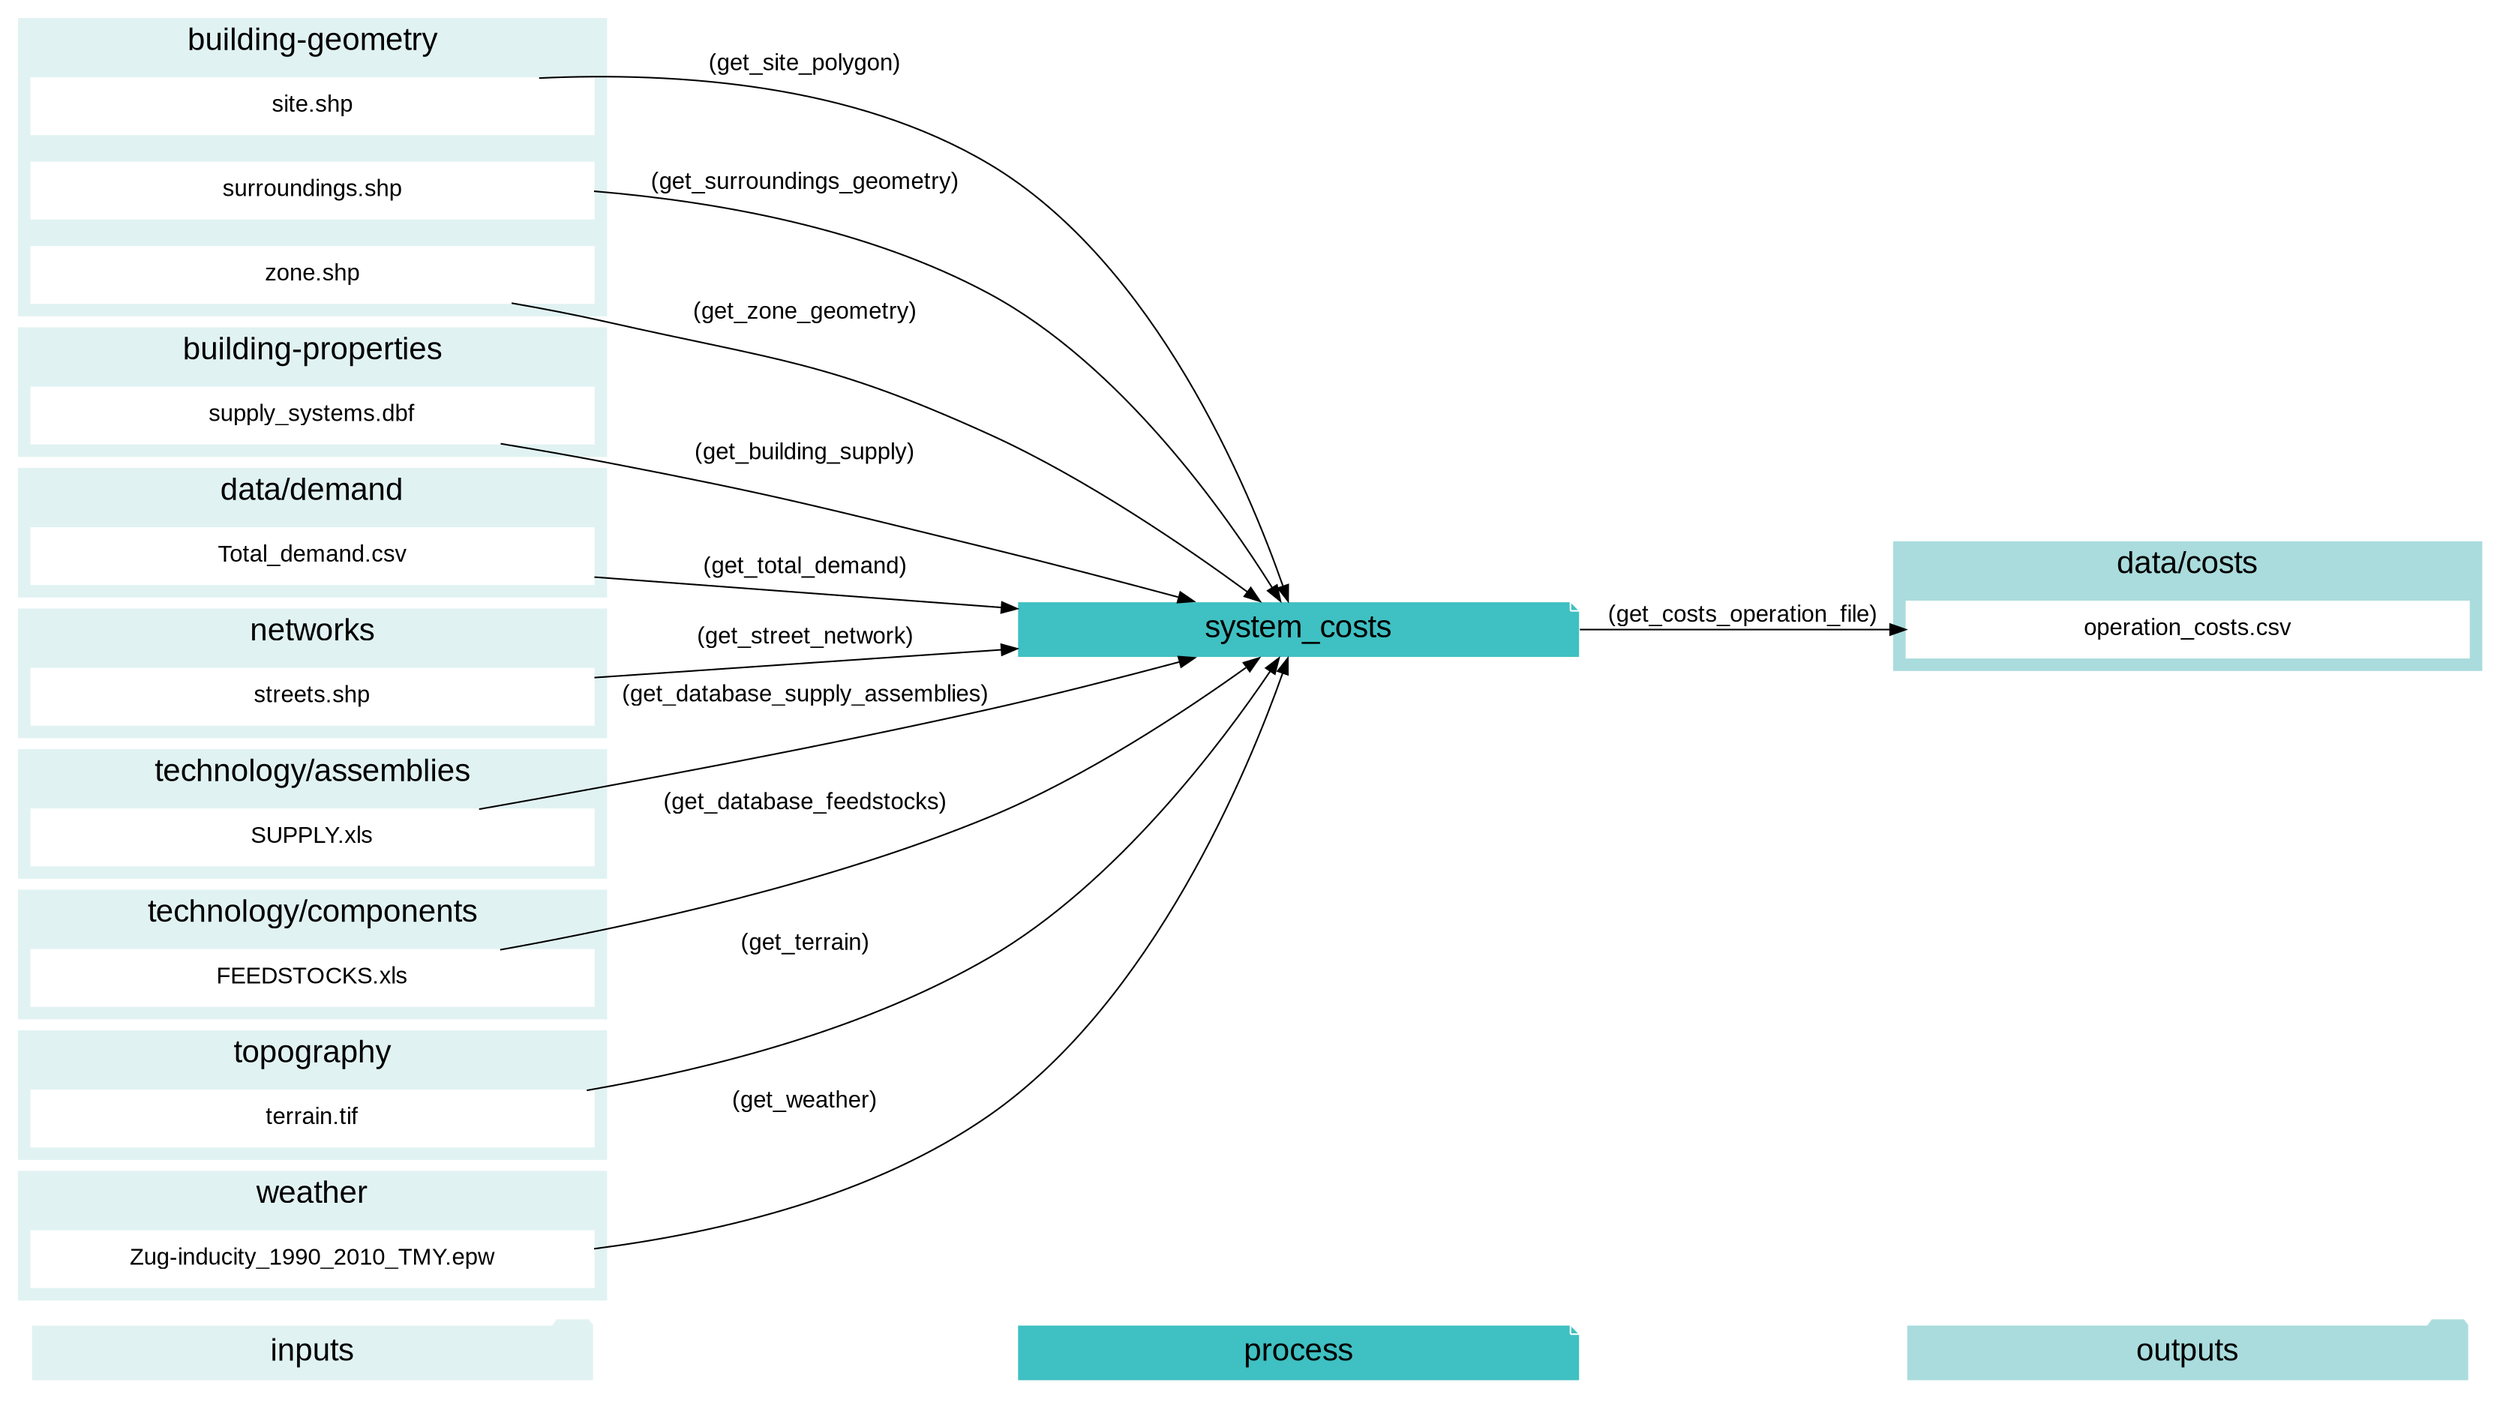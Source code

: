 digraph trace_inputlocator {
    rankdir="LR";
    graph [overlap=false, fontname=arial];
    node [shape=box, style=filled, color=white, fontsize=15, fontname=arial, fixedsize=true, width=5];
    edge [fontname=arial, fontsize = 15]
    newrank=true
    subgraph cluster_legend {
    fontsize=25
    style=invis
    "process"[style=filled, fillcolor="#3FC0C2", shape=note, fontsize=20, fontname="arial"]
    "inputs" [style=filled, shape=folder, color=white, fillcolor="#E1F2F2", fontsize=20]
    "outputs"[style=filled, shape=folder, color=white, fillcolor="#aadcdd", fontsize=20]
    "inputs"->"process"[style=invis]
    "process"->"outputs"[style=invis]
    }
    "system_costs"[style=filled, color=white, fillcolor="#3FC0C2", shape=note, fontsize=20, fontname=arial];
    subgraph cluster_0_in {
        style = filled;
        color = "#E1F2F2";
        fontsize = 20;
        rank=same;
        label="building-geometry";
        "site.shp"
        "surroundings.shp"
        "zone.shp"
    }
    subgraph cluster_1_in {
        style = filled;
        color = "#E1F2F2";
        fontsize = 20;
        rank=same;
        label="building-properties";
        "supply_systems.dbf"
    }
    subgraph cluster_2_out {
        style = filled;
        color = "#aadcdd";
        fontsize = 20;
        rank=same;
        label="data/costs";
        "operation_costs.csv"
    }
    subgraph cluster_3_in {
        style = filled;
        color = "#E1F2F2";
        fontsize = 20;
        rank=same;
        label="data/demand";
        "Total_demand.csv"
    }
    subgraph cluster_4_in {
        style = filled;
        color = "#E1F2F2";
        fontsize = 20;
        rank=same;
        label="networks";
        "streets.shp"
    }
    subgraph cluster_5_in {
        style = filled;
        color = "#E1F2F2";
        fontsize = 20;
        rank=same;
        label="technology/assemblies";
        "SUPPLY.xls"
    }
    subgraph cluster_6_in {
        style = filled;
        color = "#E1F2F2";
        fontsize = 20;
        rank=same;
        label="technology/components";
        "FEEDSTOCKS.xls"
    }
    subgraph cluster_7_in {
        style = filled;
        color = "#E1F2F2";
        fontsize = 20;
        rank=same;
        label="topography";
        "terrain.tif"
    }
    subgraph cluster_8_in {
        style = filled;
        color = "#E1F2F2";
        fontsize = 20;
        rank=same;
        label="weather";
        "Zug-inducity_1990_2010_TMY.epw"
    }
    "supply_systems.dbf" -> "system_costs"[label="(get_building_supply)"]
    "FEEDSTOCKS.xls" -> "system_costs"[label="(get_database_feedstocks)"]
    "SUPPLY.xls" -> "system_costs"[label="(get_database_supply_assemblies)"]
    "site.shp" -> "system_costs"[label="(get_site_polygon)"]
    "streets.shp" -> "system_costs"[label="(get_street_network)"]
    "surroundings.shp" -> "system_costs"[label="(get_surroundings_geometry)"]
    "terrain.tif" -> "system_costs"[label="(get_terrain)"]
    "Total_demand.csv" -> "system_costs"[label="(get_total_demand)"]
    "Zug-inducity_1990_2010_TMY.epw" -> "system_costs"[label="(get_weather)"]
    "zone.shp" -> "system_costs"[label="(get_zone_geometry)"]
    "system_costs" -> "operation_costs.csv"[label="(get_costs_operation_file)"]
    }